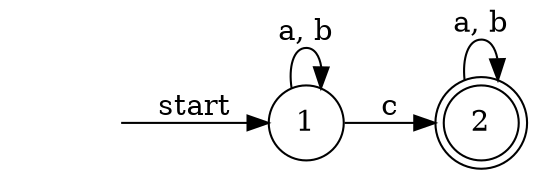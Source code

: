 digraph graph_1_1{
    rankdir=LR;

    "" [shape = none];
    2 [shape = doublecircle];
    node [shape = circle];


    "" -> 1 [label = "start"];
    1 -> 1 [label = "a, b"];
    1 -> 2 [label = "c"];
    2 -> 2 [label = "a, b"];
}